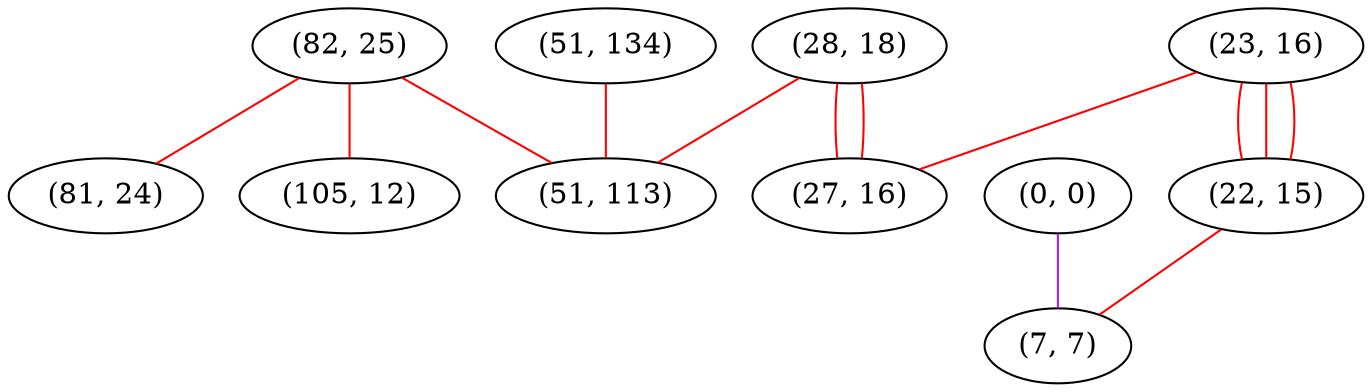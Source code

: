 graph "" {
"(28, 18)";
"(0, 0)";
"(23, 16)";
"(82, 25)";
"(51, 134)";
"(51, 113)";
"(22, 15)";
"(7, 7)";
"(27, 16)";
"(81, 24)";
"(105, 12)";
"(28, 18)" -- "(27, 16)"  [color=red, key=0, weight=1];
"(28, 18)" -- "(27, 16)"  [color=red, key=1, weight=1];
"(28, 18)" -- "(51, 113)"  [color=red, key=0, weight=1];
"(0, 0)" -- "(7, 7)"  [color=purple, key=0, weight=4];
"(23, 16)" -- "(27, 16)"  [color=red, key=0, weight=1];
"(23, 16)" -- "(22, 15)"  [color=red, key=0, weight=1];
"(23, 16)" -- "(22, 15)"  [color=red, key=1, weight=1];
"(23, 16)" -- "(22, 15)"  [color=red, key=2, weight=1];
"(82, 25)" -- "(81, 24)"  [color=red, key=0, weight=1];
"(82, 25)" -- "(51, 113)"  [color=red, key=0, weight=1];
"(82, 25)" -- "(105, 12)"  [color=red, key=0, weight=1];
"(51, 134)" -- "(51, 113)"  [color=red, key=0, weight=1];
"(22, 15)" -- "(7, 7)"  [color=red, key=0, weight=1];
}
